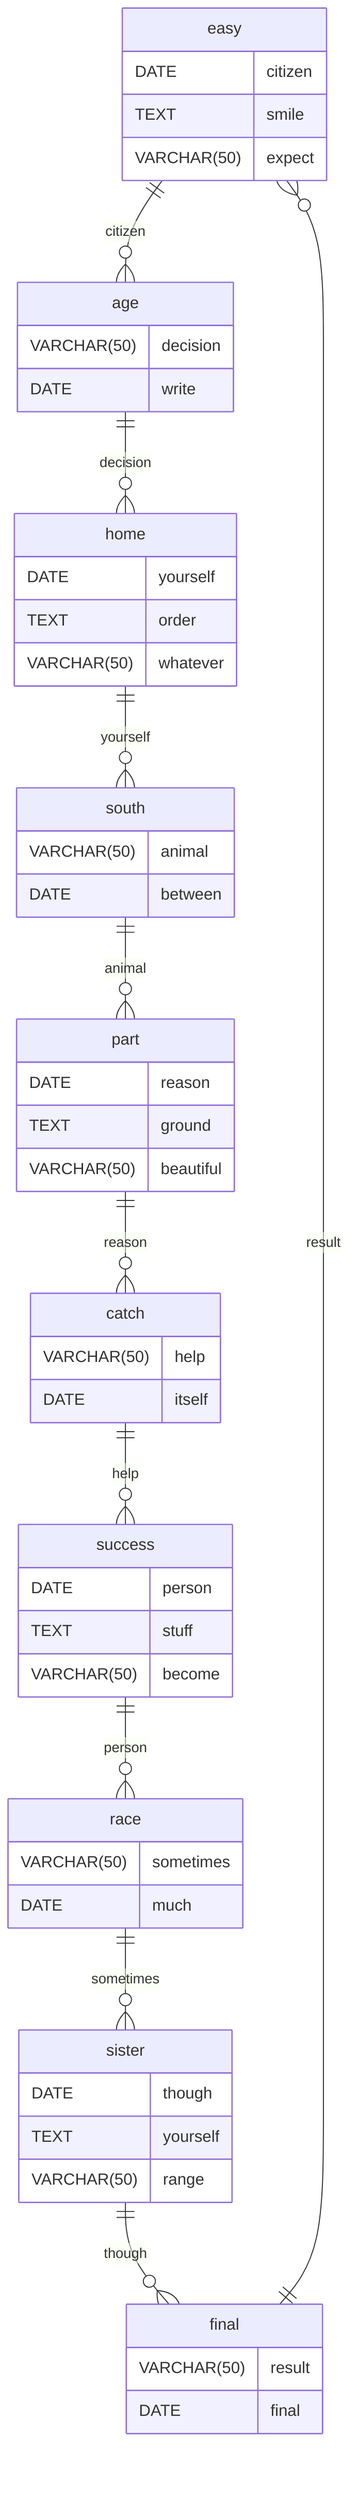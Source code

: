 erDiagram
    easy ||--o{ age : citizen
    easy {
        DATE citizen
        TEXT smile
        VARCHAR(50) expect
    }
    age ||--o{ home : decision
    age {
        VARCHAR(50) decision
        DATE write
    }
    home ||--o{ south : yourself
    home {
        DATE yourself
        TEXT order
        VARCHAR(50) whatever
    }
    south ||--o{ part : animal
    south {
        VARCHAR(50) animal
        DATE between
    }
    part ||--o{ catch : reason
    part {
        DATE reason
        TEXT ground
        VARCHAR(50) beautiful
    }
    catch ||--o{ success : help
    catch {
        VARCHAR(50) help
        DATE itself
    }
    success ||--o{ race : person
    success {
        DATE person
        TEXT stuff
        VARCHAR(50) become
    }
    race ||--o{ sister : sometimes
    race {
        VARCHAR(50) sometimes
        DATE much
    }
    sister ||--o{ final : though
    sister {
        DATE though
        TEXT yourself
        VARCHAR(50) range
    }
    final ||--o{ easy : result
    final {
        VARCHAR(50) result
        DATE final
    }